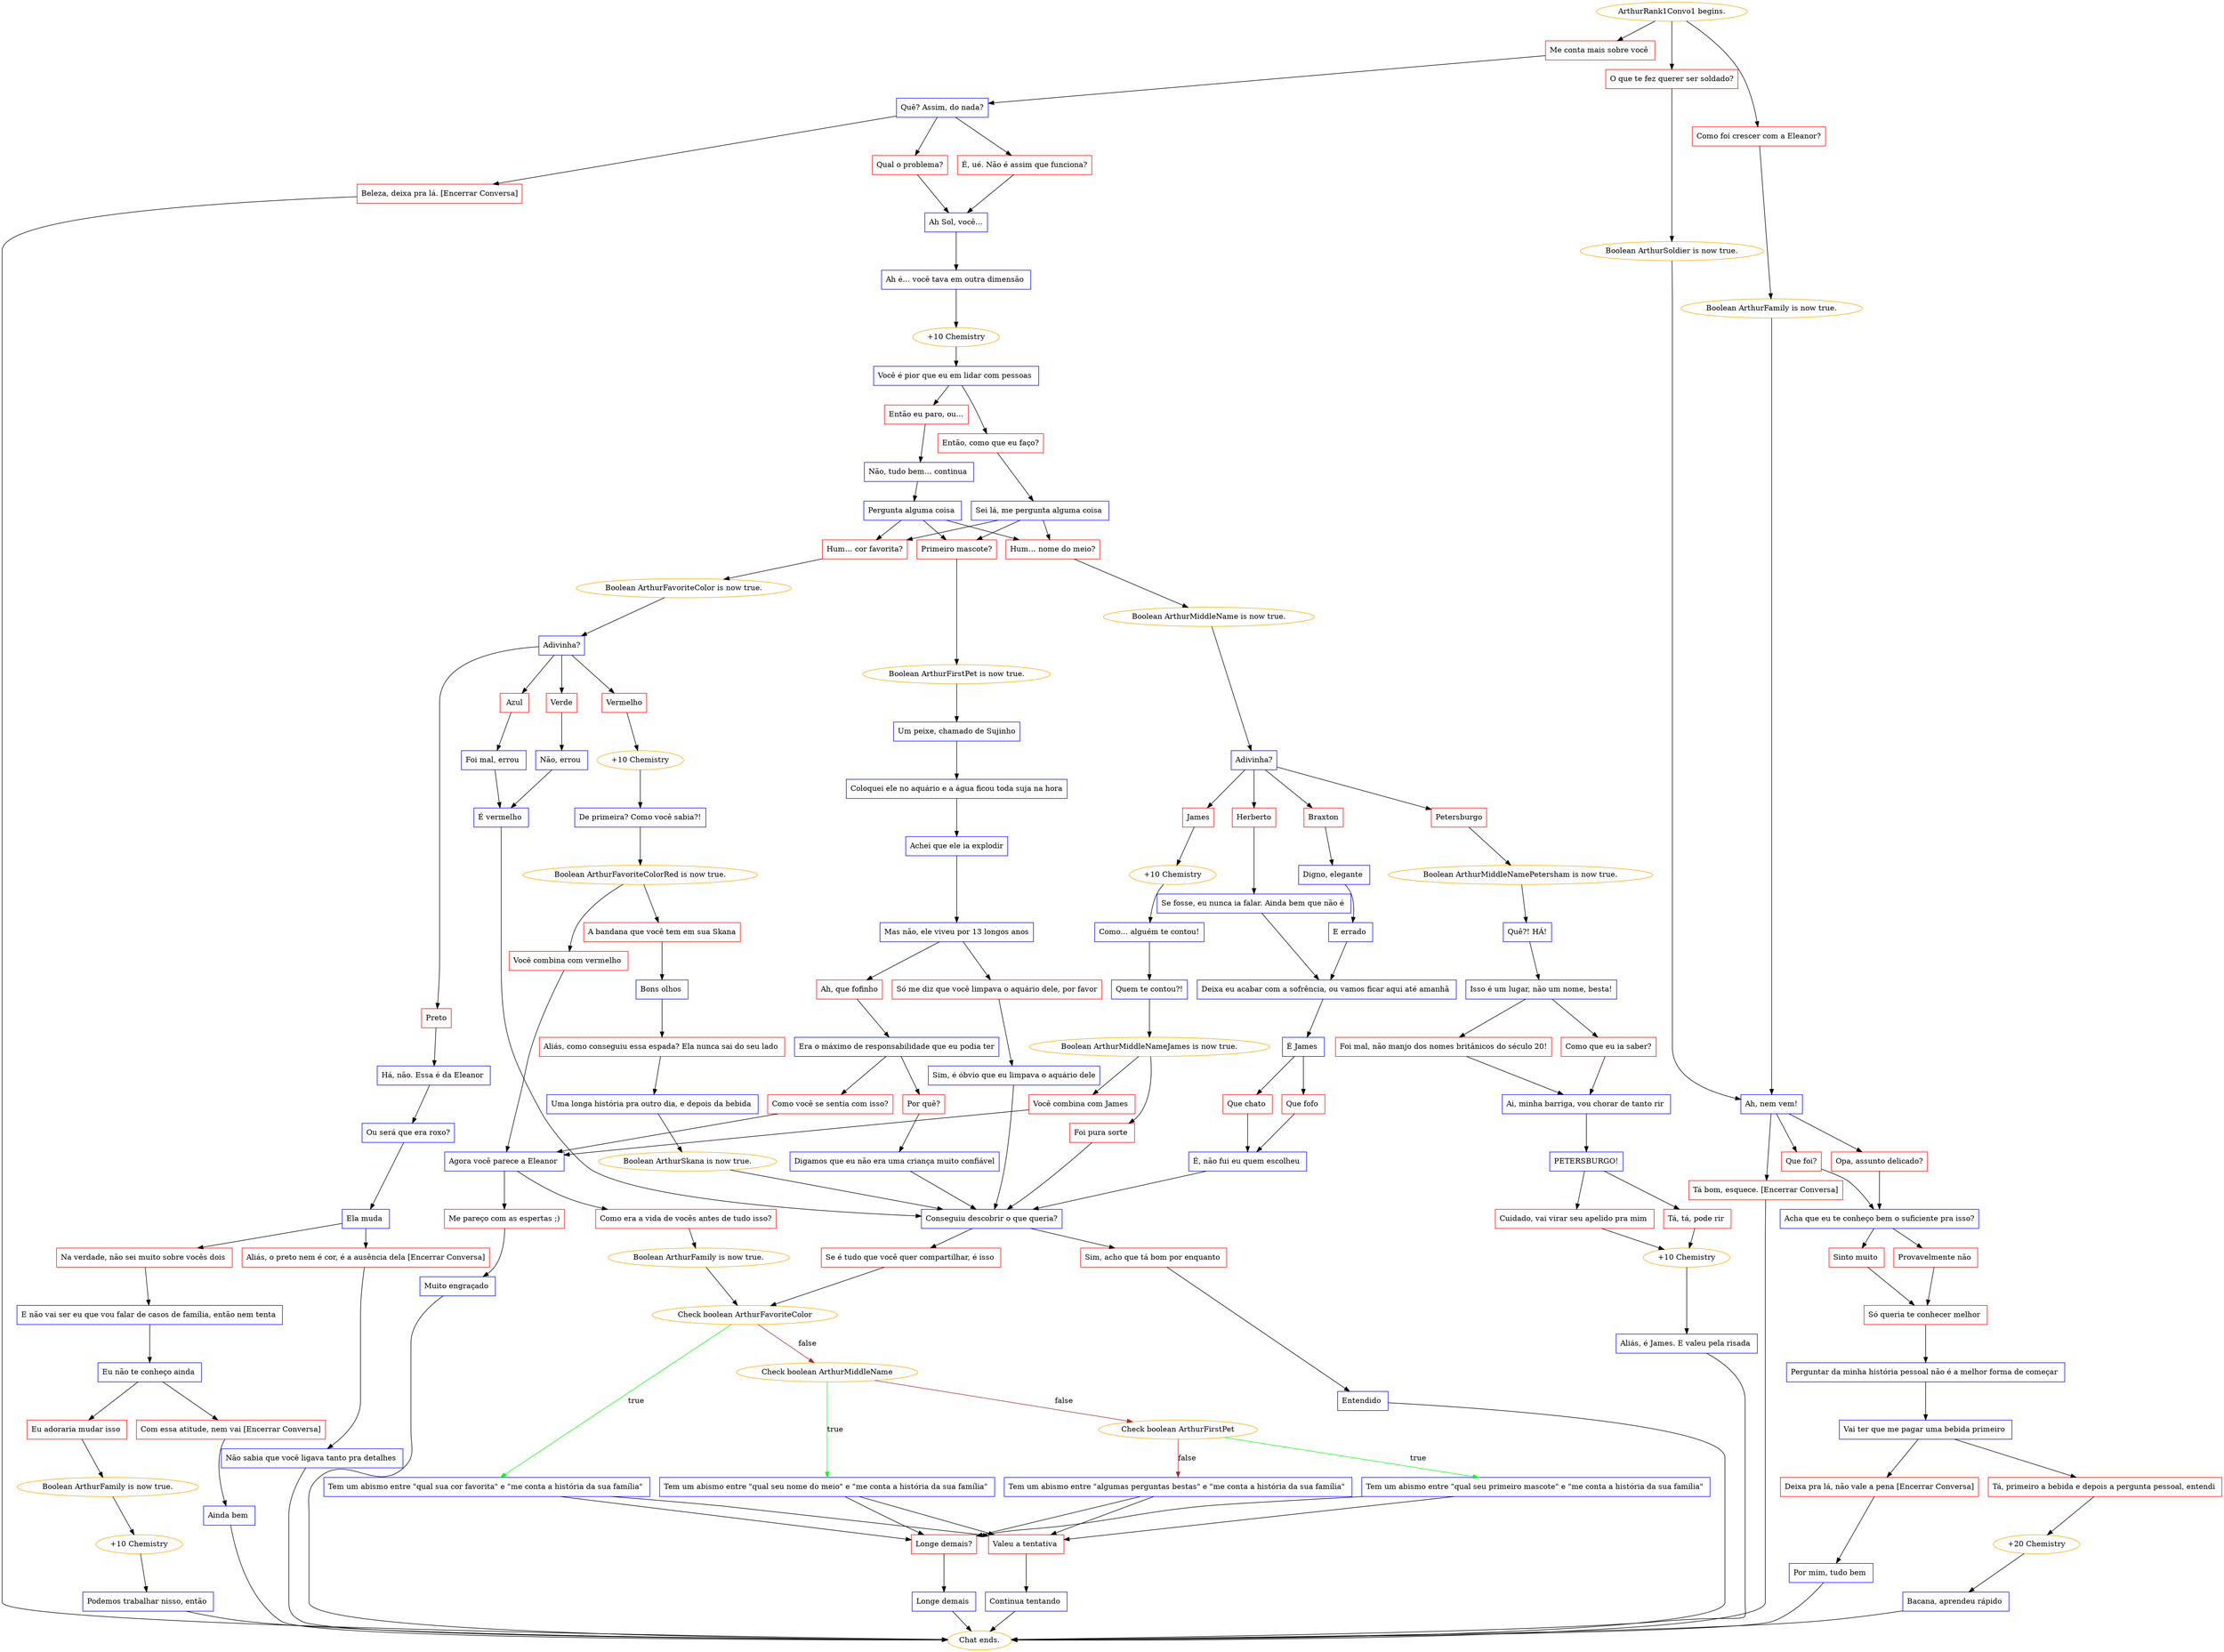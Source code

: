 digraph {
	"ArthurRank1Convo1 begins." [color=orange];
		"ArthurRank1Convo1 begins." -> j409316435;
		"ArthurRank1Convo1 begins." -> j753506962;
		"ArthurRank1Convo1 begins." -> j2976776804;
	j409316435 [label="O que te fez querer ser soldado?",shape=box,color=red];
		j409316435 -> j35987475;
	j753506962 [label="Como foi crescer com a Eleanor?",shape=box,color=red];
		j753506962 -> j1037642891;
	j2976776804 [label="Me conta mais sobre você ",shape=box,color=red];
		j2976776804 -> j2725673694;
	j35987475 [label="Boolean ArthurSoldier is now true.",color=orange];
		j35987475 -> j1967772391;
	j1037642891 [label="Boolean ArthurFamily is now true.",color=orange];
		j1037642891 -> j1967772391;
	j2725673694 [label="Quê? Assim, do nada?",shape=box,color=blue];
		j2725673694 -> j4073992384;
		j2725673694 -> j4232297564;
		j2725673694 -> j335451507;
	j1967772391 [label="Ah, nem vem!",shape=box,color=blue];
		j1967772391 -> j2039978375;
		j1967772391 -> j3416085932;
		j1967772391 -> j2885969414;
	j4073992384 [label="É, ué. Não é assim que funciona?",shape=box,color=red];
		j4073992384 -> j2246291612;
	j4232297564 [label="Qual o problema?",shape=box,color=red];
		j4232297564 -> j2246291612;
	j335451507 [label="Beleza, deixa pra lá. [Encerrar Conversa]",shape=box,color=red];
		j335451507 -> "Chat ends.";
	j2039978375 [label="Que foi?",shape=box,color=red];
		j2039978375 -> j2514799323;
	j3416085932 [label="Opa, assunto delicado?",shape=box,color=red];
		j3416085932 -> j2514799323;
	j2885969414 [label="Tá bom, esquece. [Encerrar Conversa]",shape=box,color=red];
		j2885969414 -> "Chat ends.";
	j2246291612 [label="Ah Sol, você…",shape=box,color=blue];
		j2246291612 -> j3642250003;
	"Chat ends." [color=orange];
	j2514799323 [label="Acha que eu te conheço bem o suficiente pra isso?",shape=box,color=blue];
		j2514799323 -> j395879712;
		j2514799323 -> j2041013411;
	j3642250003 [label="Ah é… você tava em outra dimensão ",shape=box,color=blue];
		j3642250003 -> j2360140361;
	j395879712 [label="Sinto muito ",shape=box,color=red];
		j395879712 -> j3920398112;
	j2041013411 [label="Provavelmente não ",shape=box,color=red];
		j2041013411 -> j3920398112;
	j2360140361 [label="+10 Chemistry",color=orange];
		j2360140361 -> j1406128564;
	j3920398112 [label="Só queria te conhecer melhor ",shape=box,color=red];
		j3920398112 -> j576261149;
	j1406128564 [label="Você é pior que eu em lidar com pessoas ",shape=box,color=blue];
		j1406128564 -> j3763306919;
		j1406128564 -> j3624243556;
	j576261149 [label="Perguntar da minha história pessoal não é a melhor forma de começar ",shape=box,color=blue];
		j576261149 -> j3361000116;
	j3763306919 [label="Então, como que eu faço?",shape=box,color=red];
		j3763306919 -> j3898781000;
	j3624243556 [label="Então eu paro, ou…",shape=box,color=red];
		j3624243556 -> j1359681150;
	j3361000116 [label="Vai ter que me pagar uma bebida primeiro ",shape=box,color=blue];
		j3361000116 -> j1651836622;
		j3361000116 -> j2721226420;
	j3898781000 [label="Sei lá, me pergunta alguma coisa ",shape=box,color=blue];
		j3898781000 -> j3755692617;
		j3898781000 -> j1043968353;
		j3898781000 -> j3713468985;
	j1359681150 [label="Não, tudo bem… continua ",shape=box,color=blue];
		j1359681150 -> j3997815302;
	j1651836622 [label="Tá, primeiro a bebida e depois a pergunta pessoal, entendi ",shape=box,color=red];
		j1651836622 -> j1943160213;
	j2721226420 [label="Deixa pra lá, não vale a pena [Encerrar Conversa]",shape=box,color=red];
		j2721226420 -> j579177642;
	j3755692617 [label="Hum… cor favorita?",shape=box,color=red];
		j3755692617 -> j2145922792;
	j1043968353 [label="Hum… nome do meio?",shape=box,color=red];
		j1043968353 -> j2411832691;
	j3713468985 [label="Primeiro mascote?",shape=box,color=red];
		j3713468985 -> j3459895870;
	j3997815302 [label="Pergunta alguma coisa ",shape=box,color=blue];
		j3997815302 -> j3755692617;
		j3997815302 -> j1043968353;
		j3997815302 -> j3713468985;
	j1943160213 [label="+20 Chemistry",color=orange];
		j1943160213 -> j2122596009;
	j579177642 [label="Por mim, tudo bem ",shape=box,color=blue];
		j579177642 -> "Chat ends.";
	j2145922792 [label="Boolean ArthurFavoriteColor is now true.",color=orange];
		j2145922792 -> j8457741;
	j2411832691 [label="Boolean ArthurMiddleName is now true.",color=orange];
		j2411832691 -> j2600800622;
	j3459895870 [label="Boolean ArthurFirstPet is now true.",color=orange];
		j3459895870 -> j2987972112;
	j2122596009 [label="Bacana, aprendeu rápido ",shape=box,color=blue];
		j2122596009 -> "Chat ends.";
	j8457741 [label="Adivinha?",shape=box,color=blue];
		j8457741 -> j2238547988;
		j8457741 -> j369256211;
		j8457741 -> j922504785;
		j8457741 -> j3274665696;
	j2600800622 [label="Adivinha?",shape=box,color=blue];
		j2600800622 -> j1884404677;
		j2600800622 -> j775878270;
		j2600800622 -> j2769230211;
		j2600800622 -> j3812776275;
	j2987972112 [label="Um peixe, chamado de Sujinho",shape=box,color=blue];
		j2987972112 -> j1647879961;
	j2238547988 [label="Verde",shape=box,color=red];
		j2238547988 -> j2699237809;
	j369256211 [label="Preto",shape=box,color=red];
		j369256211 -> j369236934;
	j922504785 [label="Vermelho",shape=box,color=red];
		j922504785 -> j2884113758;
	j3274665696 [label="Azul",shape=box,color=red];
		j3274665696 -> j3394121143;
	j1884404677 [label="Herberto",shape=box,color=red];
		j1884404677 -> j3473293537;
	j775878270 [label="James",shape=box,color=red];
		j775878270 -> j3887454892;
	j2769230211 [label="Petersburgo",shape=box,color=red];
		j2769230211 -> j1906361288;
	j3812776275 [label="Braxton",shape=box,color=red];
		j3812776275 -> j145857714;
	j1647879961 [label="Coloquei ele no aquário e a água ficou toda suja na hora",shape=box,color=blue];
		j1647879961 -> j3212915012;
	j2699237809 [label="Não, errou ",shape=box,color=blue];
		j2699237809 -> j4294033510;
	j369236934 [label="Há, não. Essa é da Eleanor ",shape=box,color=blue];
		j369236934 -> j382561386;
	j2884113758 [label="+10 Chemistry",color=orange];
		j2884113758 -> j4126924041;
	j3394121143 [label="Foi mal, errou ",shape=box,color=blue];
		j3394121143 -> j4294033510;
	j3473293537 [label="Se fosse, eu nunca ia falar. Ainda bem que não é ",shape=box,color=blue];
		j3473293537 -> j634231809;
	j3887454892 [label="+10 Chemistry",color=orange];
		j3887454892 -> j1675273133;
	j1906361288 [label="Boolean ArthurMiddleNamePetersham is now true.",color=orange];
		j1906361288 -> j4279434890;
	j145857714 [label="Digno, elegante ",shape=box,color=blue];
		j145857714 -> j241634106;
	j3212915012 [label="Achei que ele ia explodir",shape=box,color=blue];
		j3212915012 -> j1021039374;
	j4294033510 [label="É vermelho ",shape=box,color=blue];
		j4294033510 -> j2714402072;
	j382561386 [label="Ou será que era roxo?",shape=box,color=blue];
		j382561386 -> j3436821202;
	j4126924041 [label="De primeira? Como você sabia?!",shape=box,color=blue];
		j4126924041 -> j1495673464;
	j634231809 [label="Deixa eu acabar com a sofrência, ou vamos ficar aqui até amanhã ",shape=box,color=blue];
		j634231809 -> j2905962863;
	j1675273133 [label="Como… alguém te contou!",shape=box,color=blue];
		j1675273133 -> j784046527;
	j4279434890 [label="Quê?! HÁ!",shape=box,color=blue];
		j4279434890 -> j3248651163;
	j241634106 [label="E errado ",shape=box,color=blue];
		j241634106 -> j634231809;
	j1021039374 [label="Mas não, ele viveu por 13 longos anos",shape=box,color=blue];
		j1021039374 -> j1753634653;
		j1021039374 -> j4225898623;
	j2714402072 [label="Conseguiu descobrir o que queria?",shape=box,color=blue];
		j2714402072 -> j615144317;
		j2714402072 -> j414623666;
	j3436821202 [label="Ela muda ",shape=box,color=blue];
		j3436821202 -> j3880957623;
		j3436821202 -> j3251040448;
	j1495673464 [label="Boolean ArthurFavoriteColorRed is now true.",color=orange];
		j1495673464 -> j1791527340;
		j1495673464 -> j1717152307;
	j2905962863 [label="É James ",shape=box,color=blue];
		j2905962863 -> j535658560;
		j2905962863 -> j4057297044;
	j784046527 [label="Quem te contou?!",shape=box,color=blue];
		j784046527 -> j3227176944;
	j3248651163 [label="Isso é um lugar, não um nome, besta!",shape=box,color=blue];
		j3248651163 -> j3879641485;
		j3248651163 -> j3731301976;
	j1753634653 [label="Só me diz que você limpava o aquário dele, por favor",shape=box,color=red];
		j1753634653 -> j2484440091;
	j4225898623 [label="Ah, que fofinho",shape=box,color=red];
		j4225898623 -> j3876048639;
	j615144317 [label="Se é tudo que você quer compartilhar, é isso ",shape=box,color=red];
		j615144317 -> j4069610047;
	j414623666 [label="Sim, acho que tá bom por enquanto ",shape=box,color=red];
		j414623666 -> j3767158700;
	j3880957623 [label="Aliás, o preto nem é cor, é a ausência dela [Encerrar Conversa]",shape=box,color=red];
		j3880957623 -> j1793771634;
	j3251040448 [label="Na verdade, não sei muito sobre vocês dois ",shape=box,color=red];
		j3251040448 -> j3830838676;
	j1791527340 [label="A bandana que você tem em sua Skana",shape=box,color=red];
		j1791527340 -> j1781329107;
	j1717152307 [label="Você combina com vermelho ",shape=box,color=red];
		j1717152307 -> j3694937673;
	j535658560 [label="Que chato ",shape=box,color=red];
		j535658560 -> j3380011118;
	j4057297044 [label="Que fofo ",shape=box,color=red];
		j4057297044 -> j3380011118;
	j3227176944 [label="Boolean ArthurMiddleNameJames is now true.",color=orange];
		j3227176944 -> j349303307;
		j3227176944 -> j3789950812;
	j3879641485 [label="Foi mal, não manjo dos nomes britânicos do século 20!",shape=box,color=red];
		j3879641485 -> j937196770;
	j3731301976 [label="Como que eu ia saber?",shape=box,color=red];
		j3731301976 -> j937196770;
	j2484440091 [label="Sim, é óbvio que eu limpava o aquário dele",shape=box,color=blue];
		j2484440091 -> j2714402072;
	j3876048639 [label="Era o máximo de responsabilidade que eu podia ter",shape=box,color=blue];
		j3876048639 -> j1079567719;
		j3876048639 -> j2816519412;
	j4069610047 [label="Check boolean ArthurFavoriteColor",color=orange];
		j4069610047 -> j1706040900 [label=true,color=green];
		j4069610047 -> j408328346 [label=false,color=brown];
	j3767158700 [label="Entendido ",shape=box,color=blue];
		j3767158700 -> "Chat ends.";
	j1793771634 [label="Não sabia que você ligava tanto pra detalhes ",shape=box,color=blue];
		j1793771634 -> "Chat ends.";
	j3830838676 [label="E não vai ser eu que vou falar de casos de família, então nem tenta ",shape=box,color=blue];
		j3830838676 -> j2945871218;
	j1781329107 [label="Bons olhos ",shape=box,color=blue];
		j1781329107 -> j2165817358;
	j3694937673 [label="Agora você parece a Eleanor ",shape=box,color=blue];
		j3694937673 -> j2598895648;
		j3694937673 -> j1557135111;
	j3380011118 [label="É, não fui eu quem escolheu ",shape=box,color=blue];
		j3380011118 -> j2714402072;
	j349303307 [label="Foi pura sorte ",shape=box,color=red];
		j349303307 -> j2714402072;
	j3789950812 [label="Você combina com James ",shape=box,color=red];
		j3789950812 -> j3694937673;
	j937196770 [label="Ai, minha barriga, vou chorar de tanto rir ",shape=box,color=blue];
		j937196770 -> j3450731890;
	j1079567719 [label="Por quê?",shape=box,color=red];
		j1079567719 -> j2404883169;
	j2816519412 [label="Como você se sentia com isso?",shape=box,color=red];
		j2816519412 -> j3694937673;
	j1706040900 [label="Tem um abismo entre \"qual sua cor favorita\" e \"me conta a história da sua família\" ",shape=box,color=blue];
		j1706040900 -> j1582156109;
		j1706040900 -> j4266383317;
	j408328346 [label="Check boolean ArthurMiddleName",color=orange];
		j408328346 -> j815155639 [label=true,color=green];
		j408328346 -> j3450194418 [label=false,color=brown];
	j2945871218 [label="Eu não te conheço ainda ",shape=box,color=blue];
		j2945871218 -> j1559271217;
		j2945871218 -> j277176294;
	j2165817358 [label="Aliás, como conseguiu essa espada? Ela nunca sai do seu lado ",shape=box,color=red];
		j2165817358 -> j3242284211;
	j2598895648 [label="Como era a vida de vocês antes de tudo isso?",shape=box,color=red];
		j2598895648 -> j267340878;
	j1557135111 [label="Me pareço com as espertas ;)",shape=box,color=red];
		j1557135111 -> j2500595397;
	j3450731890 [label="PETERSBURGO!",shape=box,color=blue];
		j3450731890 -> j2398083611;
		j3450731890 -> j674557950;
	j2404883169 [label="Digamos que eu não era uma criança muito confiável",shape=box,color=blue];
		j2404883169 -> j2714402072;
	j1582156109 [label="Longe demais?",shape=box,color=red];
		j1582156109 -> j1097383464;
	j4266383317 [label="Valeu a tentativa ",shape=box,color=red];
		j4266383317 -> j3551984912;
	j815155639 [label="Tem um abismo entre \"qual seu nome do meio\" e \"me conta a história da sua família\" ",shape=box,color=blue];
		j815155639 -> j1582156109;
		j815155639 -> j4266383317;
	j3450194418 [label="Check boolean ArthurFirstPet",color=orange];
		j3450194418 -> j1613065055 [label=true,color=green];
		j3450194418 -> j2035551577 [label=false,color=brown];
	j1559271217 [label="Eu adoraria mudar isso ",shape=box,color=red];
		j1559271217 -> j81114882;
	j277176294 [label="Com essa atitude, nem vai [Encerrar Conversa]",shape=box,color=red];
		j277176294 -> j2865357369;
	j3242284211 [label="Uma longa história pra outro dia, e depois da bebida ",shape=box,color=blue];
		j3242284211 -> j4173934641;
	j267340878 [label="Boolean ArthurFamily is now true.",color=orange];
		j267340878 -> j4069610047;
	j2500595397 [label="Muito engraçado ",shape=box,color=blue];
		j2500595397 -> "Chat ends.";
	j2398083611 [label="Cuidado, vai virar seu apelido pra mim ",shape=box,color=red];
		j2398083611 -> j3549502161;
	j674557950 [label="Tá, tá, pode rir ",shape=box,color=red];
		j674557950 -> j3549502161;
	j1097383464 [label="Longe demais ",shape=box,color=blue];
		j1097383464 -> "Chat ends.";
	j3551984912 [label="Continua tentando ",shape=box,color=blue];
		j3551984912 -> "Chat ends.";
	j1613065055 [label="Tem um abismo entre \"qual seu primeiro mascote\" e \"me conta a história da sua família\" ",shape=box,color=blue];
		j1613065055 -> j1582156109;
		j1613065055 -> j4266383317;
	j2035551577 [label="Tem um abismo entre \"algumas perguntas bestas\" e \"me conta a história da sua família\" ",shape=box,color=blue];
		j2035551577 -> j1582156109;
		j2035551577 -> j4266383317;
	j81114882 [label="Boolean ArthurFamily is now true.",color=orange];
		j81114882 -> j2950236051;
	j2865357369 [label="Ainda bem ",shape=box,color=blue];
		j2865357369 -> "Chat ends.";
	j4173934641 [label="Boolean ArthurSkana is now true.",color=orange];
		j4173934641 -> j2714402072;
	j3549502161 [label="+10 Chemistry",color=orange];
		j3549502161 -> j1262542918;
	j2950236051 [label="+10 Chemistry",color=orange];
		j2950236051 -> j2928976532;
	j1262542918 [label="Aliás, é James. E valeu pela risada ",shape=box,color=blue];
		j1262542918 -> "Chat ends.";
	j2928976532 [label="Podemos trabalhar nisso, então ",shape=box,color=blue];
		j2928976532 -> "Chat ends.";
}